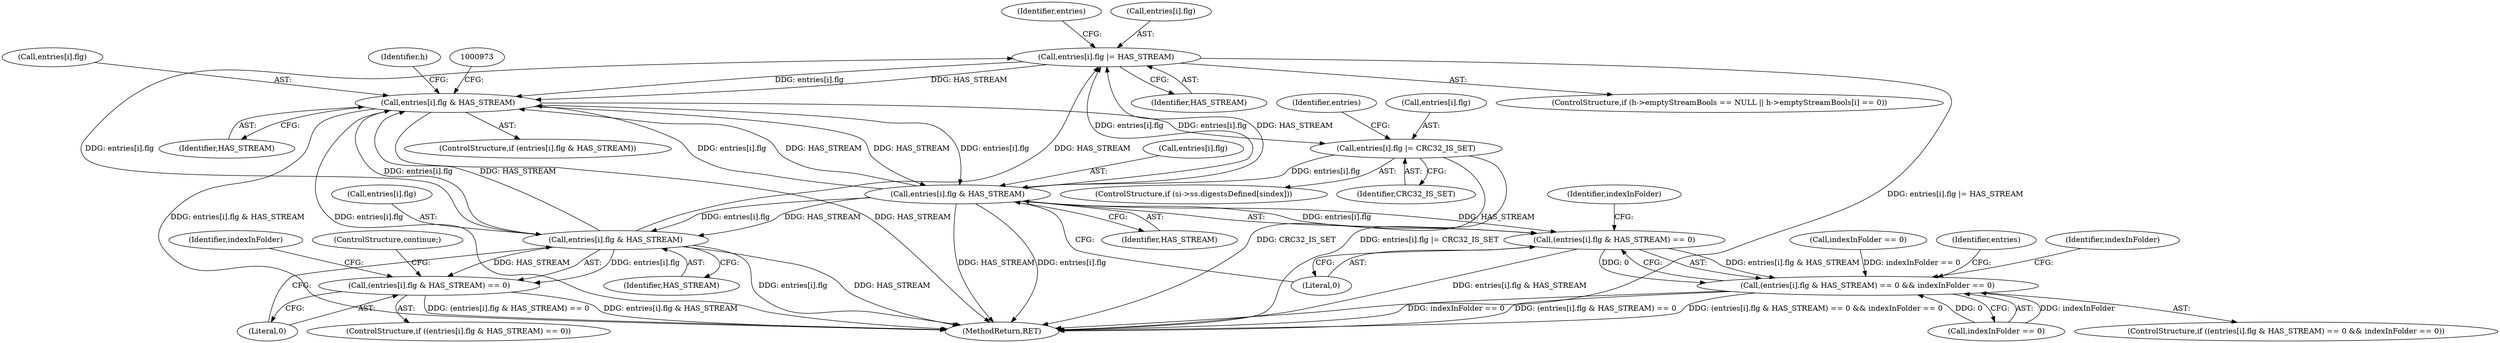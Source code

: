 digraph "0_libarchive_7f17c791dcfd8c0416e2cd2485b19410e47ef126@pointer" {
"1000941" [label="(Call,entries[i].flg |= HAS_STREAM)"];
"1001280" [label="(Call,entries[i].flg & HAS_STREAM)"];
"1001223" [label="(Call,entries[i].flg & HAS_STREAM)"];
"1001008" [label="(Call,entries[i].flg |= CRC32_IS_SET)"];
"1000962" [label="(Call,entries[i].flg & HAS_STREAM)"];
"1000941" [label="(Call,entries[i].flg |= HAS_STREAM)"];
"1001222" [label="(Call,(entries[i].flg & HAS_STREAM) == 0)"];
"1001221" [label="(Call,(entries[i].flg & HAS_STREAM) == 0 && indexInFolder == 0)"];
"1001279" [label="(Call,(entries[i].flg & HAS_STREAM) == 0)"];
"1001229" [label="(Identifier,HAS_STREAM)"];
"1001288" [label="(ControlStructure,continue;)"];
"1000963" [label="(Call,entries[i].flg)"];
"1001221" [label="(Call,(entries[i].flg & HAS_STREAM) == 0 && indexInFolder == 0)"];
"1001290" [label="(Identifier,indexInFolder)"];
"1001223" [label="(Call,entries[i].flg & HAS_STREAM)"];
"1001287" [label="(Literal,0)"];
"1001232" [label="(Identifier,indexInFolder)"];
"1001224" [label="(Call,entries[i].flg)"];
"1000961" [label="(ControlStructure,if (entries[i].flg & HAS_STREAM))"];
"1001246" [label="(Identifier,indexInFolder)"];
"1001014" [label="(Identifier,CRC32_IS_SET)"];
"1000951" [label="(Identifier,entries)"];
"1001030" [label="(Identifier,h)"];
"1001245" [label="(Call,indexInFolder == 0)"];
"1001281" [label="(Call,entries[i].flg)"];
"1001018" [label="(Identifier,entries)"];
"1000947" [label="(Identifier,HAS_STREAM)"];
"1001000" [label="(ControlStructure,if (si->ss.digestsDefined[sindex]))"];
"1000962" [label="(Call,entries[i].flg & HAS_STREAM)"];
"1001279" [label="(Call,(entries[i].flg & HAS_STREAM) == 0)"];
"1001280" [label="(Call,entries[i].flg & HAS_STREAM)"];
"1001009" [label="(Call,entries[i].flg)"];
"1001286" [label="(Identifier,HAS_STREAM)"];
"1001238" [label="(Identifier,entries)"];
"1001008" [label="(Call,entries[i].flg |= CRC32_IS_SET)"];
"1000968" [label="(Identifier,HAS_STREAM)"];
"1000927" [label="(ControlStructure,if (h->emptyStreamBools == NULL || h->emptyStreamBools[i] == 0))"];
"1001222" [label="(Call,(entries[i].flg & HAS_STREAM) == 0)"];
"1001278" [label="(ControlStructure,if ((entries[i].flg & HAS_STREAM) == 0))"];
"1000942" [label="(Call,entries[i].flg)"];
"1000941" [label="(Call,entries[i].flg |= HAS_STREAM)"];
"1001230" [label="(Literal,0)"];
"1001307" [label="(MethodReturn,RET)"];
"1001220" [label="(ControlStructure,if ((entries[i].flg & HAS_STREAM) == 0 && indexInFolder == 0))"];
"1001231" [label="(Call,indexInFolder == 0)"];
"1000941" -> "1000927"  [label="AST: "];
"1000941" -> "1000947"  [label="CFG: "];
"1000942" -> "1000941"  [label="AST: "];
"1000947" -> "1000941"  [label="AST: "];
"1000951" -> "1000941"  [label="CFG: "];
"1000941" -> "1001307"  [label="DDG: entries[i].flg |= HAS_STREAM"];
"1001280" -> "1000941"  [label="DDG: entries[i].flg"];
"1001280" -> "1000941"  [label="DDG: HAS_STREAM"];
"1001223" -> "1000941"  [label="DDG: entries[i].flg"];
"1001223" -> "1000941"  [label="DDG: HAS_STREAM"];
"1000941" -> "1000962"  [label="DDG: entries[i].flg"];
"1000941" -> "1000962"  [label="DDG: HAS_STREAM"];
"1001280" -> "1001279"  [label="AST: "];
"1001280" -> "1001286"  [label="CFG: "];
"1001281" -> "1001280"  [label="AST: "];
"1001286" -> "1001280"  [label="AST: "];
"1001287" -> "1001280"  [label="CFG: "];
"1001280" -> "1001307"  [label="DDG: HAS_STREAM"];
"1001280" -> "1001307"  [label="DDG: entries[i].flg"];
"1001280" -> "1000962"  [label="DDG: entries[i].flg"];
"1001280" -> "1000962"  [label="DDG: HAS_STREAM"];
"1001280" -> "1001279"  [label="DDG: entries[i].flg"];
"1001280" -> "1001279"  [label="DDG: HAS_STREAM"];
"1001223" -> "1001280"  [label="DDG: entries[i].flg"];
"1001223" -> "1001280"  [label="DDG: HAS_STREAM"];
"1001223" -> "1001222"  [label="AST: "];
"1001223" -> "1001229"  [label="CFG: "];
"1001224" -> "1001223"  [label="AST: "];
"1001229" -> "1001223"  [label="AST: "];
"1001230" -> "1001223"  [label="CFG: "];
"1001223" -> "1001307"  [label="DDG: HAS_STREAM"];
"1001223" -> "1001307"  [label="DDG: entries[i].flg"];
"1001223" -> "1000962"  [label="DDG: entries[i].flg"];
"1001223" -> "1000962"  [label="DDG: HAS_STREAM"];
"1001223" -> "1001222"  [label="DDG: entries[i].flg"];
"1001223" -> "1001222"  [label="DDG: HAS_STREAM"];
"1001008" -> "1001223"  [label="DDG: entries[i].flg"];
"1000962" -> "1001223"  [label="DDG: entries[i].flg"];
"1000962" -> "1001223"  [label="DDG: HAS_STREAM"];
"1001008" -> "1001000"  [label="AST: "];
"1001008" -> "1001014"  [label="CFG: "];
"1001009" -> "1001008"  [label="AST: "];
"1001014" -> "1001008"  [label="AST: "];
"1001018" -> "1001008"  [label="CFG: "];
"1001008" -> "1001307"  [label="DDG: entries[i].flg |= CRC32_IS_SET"];
"1001008" -> "1001307"  [label="DDG: CRC32_IS_SET"];
"1000962" -> "1001008"  [label="DDG: entries[i].flg"];
"1000962" -> "1000961"  [label="AST: "];
"1000962" -> "1000968"  [label="CFG: "];
"1000963" -> "1000962"  [label="AST: "];
"1000968" -> "1000962"  [label="AST: "];
"1000973" -> "1000962"  [label="CFG: "];
"1001030" -> "1000962"  [label="CFG: "];
"1000962" -> "1001307"  [label="DDG: entries[i].flg & HAS_STREAM"];
"1000962" -> "1001307"  [label="DDG: entries[i].flg"];
"1000962" -> "1001307"  [label="DDG: HAS_STREAM"];
"1001222" -> "1001221"  [label="AST: "];
"1001222" -> "1001230"  [label="CFG: "];
"1001230" -> "1001222"  [label="AST: "];
"1001232" -> "1001222"  [label="CFG: "];
"1001221" -> "1001222"  [label="CFG: "];
"1001222" -> "1001307"  [label="DDG: entries[i].flg & HAS_STREAM"];
"1001222" -> "1001221"  [label="DDG: entries[i].flg & HAS_STREAM"];
"1001222" -> "1001221"  [label="DDG: 0"];
"1001221" -> "1001220"  [label="AST: "];
"1001221" -> "1001231"  [label="CFG: "];
"1001231" -> "1001221"  [label="AST: "];
"1001238" -> "1001221"  [label="CFG: "];
"1001246" -> "1001221"  [label="CFG: "];
"1001221" -> "1001307"  [label="DDG: (entries[i].flg & HAS_STREAM) == 0 && indexInFolder == 0"];
"1001221" -> "1001307"  [label="DDG: indexInFolder == 0"];
"1001221" -> "1001307"  [label="DDG: (entries[i].flg & HAS_STREAM) == 0"];
"1001231" -> "1001221"  [label="DDG: indexInFolder"];
"1001231" -> "1001221"  [label="DDG: 0"];
"1001245" -> "1001221"  [label="DDG: indexInFolder == 0"];
"1001279" -> "1001278"  [label="AST: "];
"1001279" -> "1001287"  [label="CFG: "];
"1001287" -> "1001279"  [label="AST: "];
"1001288" -> "1001279"  [label="CFG: "];
"1001290" -> "1001279"  [label="CFG: "];
"1001279" -> "1001307"  [label="DDG: entries[i].flg & HAS_STREAM"];
"1001279" -> "1001307"  [label="DDG: (entries[i].flg & HAS_STREAM) == 0"];
}
